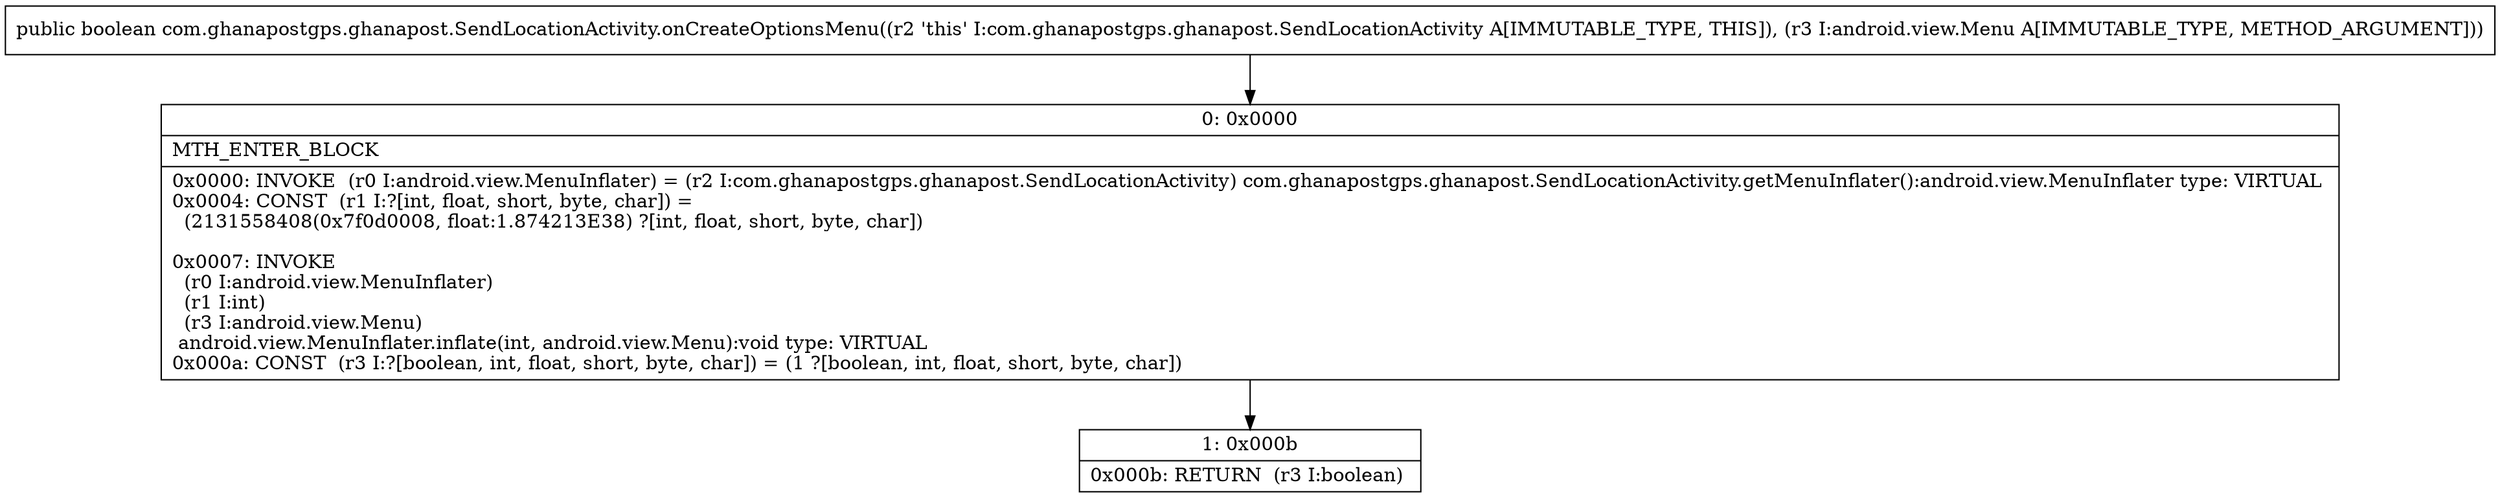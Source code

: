 digraph "CFG forcom.ghanapostgps.ghanapost.SendLocationActivity.onCreateOptionsMenu(Landroid\/view\/Menu;)Z" {
Node_0 [shape=record,label="{0\:\ 0x0000|MTH_ENTER_BLOCK\l|0x0000: INVOKE  (r0 I:android.view.MenuInflater) = (r2 I:com.ghanapostgps.ghanapost.SendLocationActivity) com.ghanapostgps.ghanapost.SendLocationActivity.getMenuInflater():android.view.MenuInflater type: VIRTUAL \l0x0004: CONST  (r1 I:?[int, float, short, byte, char]) = \l  (2131558408(0x7f0d0008, float:1.874213E38) ?[int, float, short, byte, char])\l \l0x0007: INVOKE  \l  (r0 I:android.view.MenuInflater)\l  (r1 I:int)\l  (r3 I:android.view.Menu)\l android.view.MenuInflater.inflate(int, android.view.Menu):void type: VIRTUAL \l0x000a: CONST  (r3 I:?[boolean, int, float, short, byte, char]) = (1 ?[boolean, int, float, short, byte, char]) \l}"];
Node_1 [shape=record,label="{1\:\ 0x000b|0x000b: RETURN  (r3 I:boolean) \l}"];
MethodNode[shape=record,label="{public boolean com.ghanapostgps.ghanapost.SendLocationActivity.onCreateOptionsMenu((r2 'this' I:com.ghanapostgps.ghanapost.SendLocationActivity A[IMMUTABLE_TYPE, THIS]), (r3 I:android.view.Menu A[IMMUTABLE_TYPE, METHOD_ARGUMENT])) }"];
MethodNode -> Node_0;
Node_0 -> Node_1;
}

